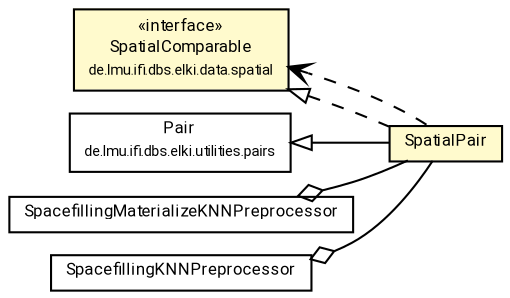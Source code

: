 #!/usr/local/bin/dot
#
# Class diagram 
# Generated by UMLGraph version R5_7_2-60-g0e99a6 (http://www.spinellis.gr/umlgraph/)
#

digraph G {
	graph [fontnames="svg"]
	edge [fontname="Roboto",fontsize=7,labelfontname="Roboto",labelfontsize=7,color="black"];
	node [fontname="Roboto",fontcolor="black",fontsize=8,shape=plaintext,margin=0,width=0,height=0];
	nodesep=0.15;
	ranksep=0.25;
	rankdir=LR;
	// de.lmu.ifi.dbs.elki.data.spatial.SpatialComparable
	c9860890 [label=<<table title="de.lmu.ifi.dbs.elki.data.spatial.SpatialComparable" border="0" cellborder="1" cellspacing="0" cellpadding="2" bgcolor="LemonChiffon" href="../../../data/spatial/SpatialComparable.html" target="_parent">
		<tr><td><table border="0" cellspacing="0" cellpadding="1">
		<tr><td align="center" balign="center"> &#171;interface&#187; </td></tr>
		<tr><td align="center" balign="center"> <font face="Roboto">SpatialComparable</font> </td></tr>
		<tr><td align="center" balign="center"> <font face="Roboto" point-size="7.0">de.lmu.ifi.dbs.elki.data.spatial</font> </td></tr>
		</table></td></tr>
		</table>>, URL="../../../data/spatial/SpatialComparable.html"];
	// de.lmu.ifi.dbs.elki.utilities.pairs.Pair<FIRST, SECOND>
	c9861764 [label=<<table title="de.lmu.ifi.dbs.elki.utilities.pairs.Pair" border="0" cellborder="1" cellspacing="0" cellpadding="2" href="../../../utilities/pairs/Pair.html" target="_parent">
		<tr><td><table border="0" cellspacing="0" cellpadding="1">
		<tr><td align="center" balign="center"> <font face="Roboto">Pair</font> </td></tr>
		<tr><td align="center" balign="center"> <font face="Roboto" point-size="7.0">de.lmu.ifi.dbs.elki.utilities.pairs</font> </td></tr>
		</table></td></tr>
		</table>>, URL="../../../utilities/pairs/Pair.html"];
	// de.lmu.ifi.dbs.elki.index.preprocessed.knn.SpatialPair<K, V extends de.lmu.ifi.dbs.elki.data.spatial.SpatialComparable>
	c9862194 [label=<<table title="de.lmu.ifi.dbs.elki.index.preprocessed.knn.SpatialPair" border="0" cellborder="1" cellspacing="0" cellpadding="2" bgcolor="lemonChiffon" href="SpatialPair.html" target="_parent">
		<tr><td><table border="0" cellspacing="0" cellpadding="1">
		<tr><td align="center" balign="center"> <font face="Roboto">SpatialPair</font> </td></tr>
		</table></td></tr>
		</table>>, URL="SpatialPair.html"];
	// de.lmu.ifi.dbs.elki.index.preprocessed.knn.SpacefillingMaterializeKNNPreprocessor<O extends de.lmu.ifi.dbs.elki.data.NumberVector>
	c9862212 [label=<<table title="de.lmu.ifi.dbs.elki.index.preprocessed.knn.SpacefillingMaterializeKNNPreprocessor" border="0" cellborder="1" cellspacing="0" cellpadding="2" href="SpacefillingMaterializeKNNPreprocessor.html" target="_parent">
		<tr><td><table border="0" cellspacing="0" cellpadding="1">
		<tr><td align="center" balign="center"> <font face="Roboto">SpacefillingMaterializeKNNPreprocessor</font> </td></tr>
		</table></td></tr>
		</table>>, URL="SpacefillingMaterializeKNNPreprocessor.html"];
	// de.lmu.ifi.dbs.elki.index.preprocessed.knn.SpacefillingKNNPreprocessor<O extends de.lmu.ifi.dbs.elki.data.NumberVector>
	c9862218 [label=<<table title="de.lmu.ifi.dbs.elki.index.preprocessed.knn.SpacefillingKNNPreprocessor" border="0" cellborder="1" cellspacing="0" cellpadding="2" href="SpacefillingKNNPreprocessor.html" target="_parent">
		<tr><td><table border="0" cellspacing="0" cellpadding="1">
		<tr><td align="center" balign="center"> <font face="Roboto">SpacefillingKNNPreprocessor</font> </td></tr>
		</table></td></tr>
		</table>>, URL="SpacefillingKNNPreprocessor.html"];
	// de.lmu.ifi.dbs.elki.index.preprocessed.knn.SpatialPair<K, V extends de.lmu.ifi.dbs.elki.data.spatial.SpatialComparable> extends de.lmu.ifi.dbs.elki.utilities.pairs.Pair<FIRST, SECOND>
	c9861764 -> c9862194 [arrowtail=empty,dir=back,weight=10];
	// de.lmu.ifi.dbs.elki.index.preprocessed.knn.SpatialPair<K, V extends de.lmu.ifi.dbs.elki.data.spatial.SpatialComparable> implements de.lmu.ifi.dbs.elki.data.spatial.SpatialComparable
	c9860890 -> c9862194 [arrowtail=empty,style=dashed,dir=back,weight=9];
	// de.lmu.ifi.dbs.elki.index.preprocessed.knn.SpacefillingMaterializeKNNPreprocessor<O extends de.lmu.ifi.dbs.elki.data.NumberVector> has de.lmu.ifi.dbs.elki.index.preprocessed.knn.SpatialPair<K, V extends de.lmu.ifi.dbs.elki.data.spatial.SpatialComparable>
	c9862212 -> c9862194 [arrowhead=none,arrowtail=ediamond,dir=back,weight=4];
	// de.lmu.ifi.dbs.elki.index.preprocessed.knn.SpacefillingKNNPreprocessor<O extends de.lmu.ifi.dbs.elki.data.NumberVector> has de.lmu.ifi.dbs.elki.index.preprocessed.knn.SpatialPair<K, V extends de.lmu.ifi.dbs.elki.data.spatial.SpatialComparable>
	c9862218 -> c9862194 [arrowhead=none,arrowtail=ediamond,dir=back,weight=4];
	// de.lmu.ifi.dbs.elki.index.preprocessed.knn.SpatialPair<K, V extends de.lmu.ifi.dbs.elki.data.spatial.SpatialComparable> depend de.lmu.ifi.dbs.elki.data.spatial.SpatialComparable
	c9862194 -> c9860890 [arrowhead=open,style=dashed,weight=0];
}

